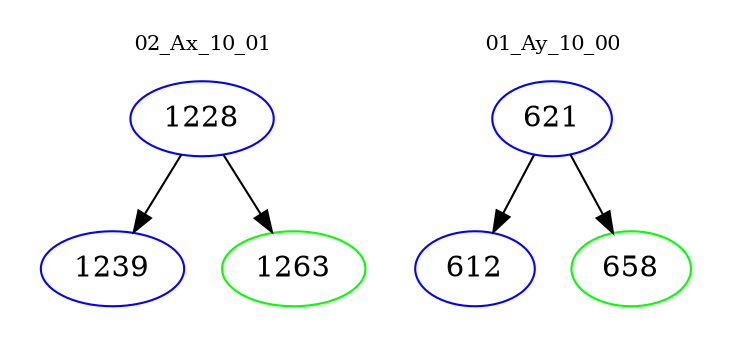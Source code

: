 digraph{
subgraph cluster_0 {
color = white
label = "02_Ax_10_01";
fontsize=10;
T0_1228 [label="1228", color="blue"]
T0_1228 -> T0_1239 [color="black"]
T0_1239 [label="1239", color="blue"]
T0_1228 -> T0_1263 [color="black"]
T0_1263 [label="1263", color="green"]
}
subgraph cluster_1 {
color = white
label = "01_Ay_10_00";
fontsize=10;
T1_621 [label="621", color="blue"]
T1_621 -> T1_612 [color="black"]
T1_612 [label="612", color="blue"]
T1_621 -> T1_658 [color="black"]
T1_658 [label="658", color="green"]
}
}
